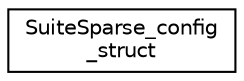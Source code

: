 digraph "Graphical Class Hierarchy"
{
 // INTERACTIVE_SVG=YES
  edge [fontname="Helvetica",fontsize="10",labelfontname="Helvetica",labelfontsize="10"];
  node [fontname="Helvetica",fontsize="10",shape=record];
  rankdir="LR";
  Node1 [label="SuiteSparse_config\l_struct",height=0.2,width=0.4,color="black", fillcolor="white", style="filled",URL="$struct_suite_sparse__config__struct.html"];
}
